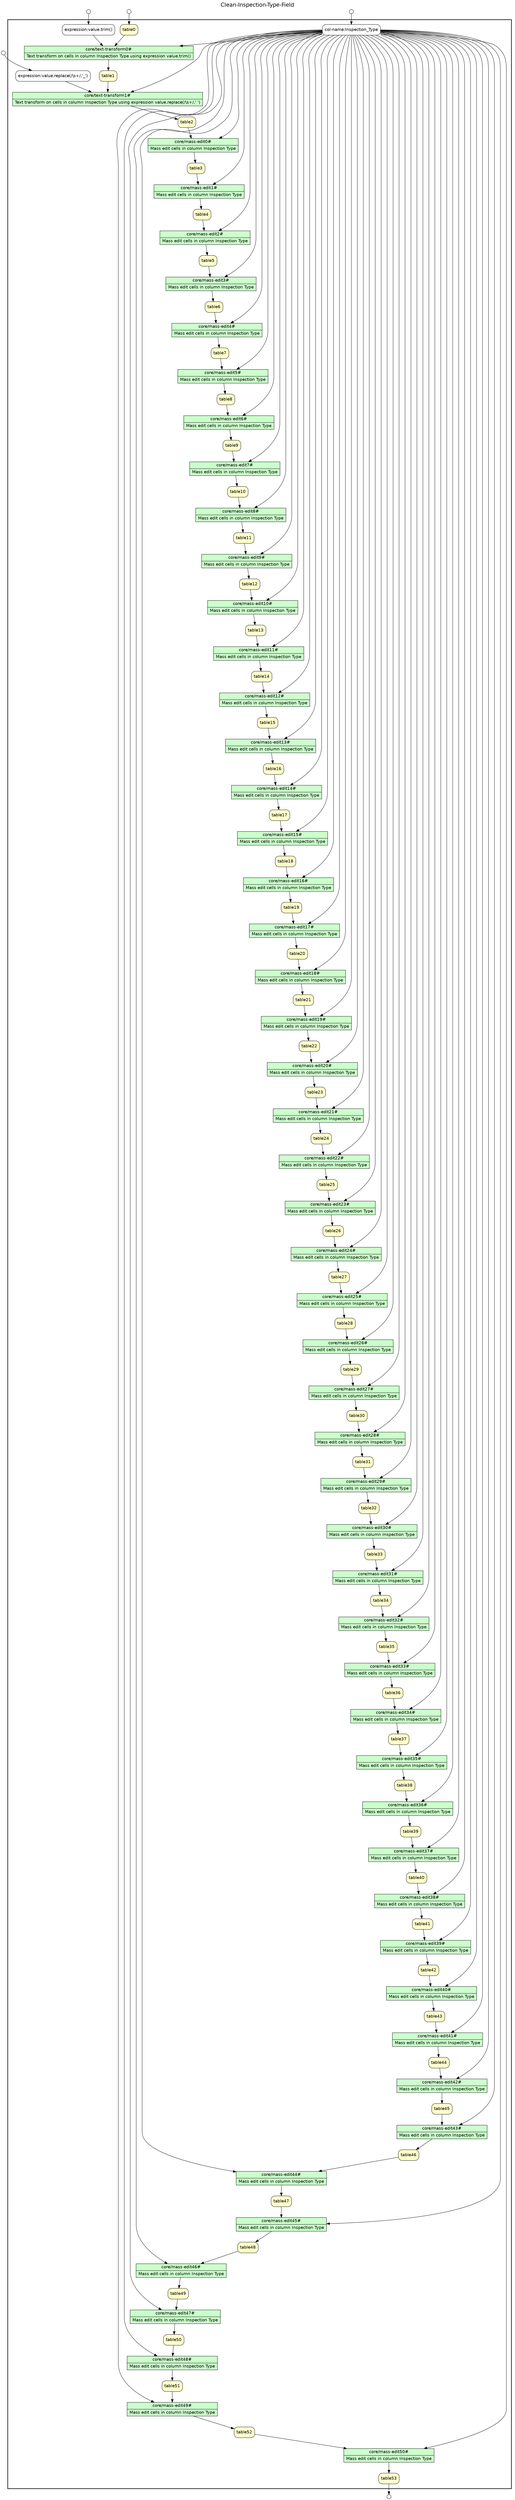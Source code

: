 /* Start of top-level graph */
digraph Workflow {
rankdir=TB

/* Title for graph */
fontname=Helvetica; fontsize=18; labelloc=t
label="Clean-Inspection-Type-Field"

/* Start of double cluster for drawing box around nodes in workflow */
subgraph cluster_workflow_box_outer { label=""; color=black; penwidth=2
subgraph cluster_workflow_box_inner { label=""; penwidth=0

/* Style for nodes representing atomic programs in workflow */
node[shape=box style=filled fillcolor="#CCFFCC" peripheries=1 fontname=Helvetica]

/* Nodes representing atomic programs in workflow */
"core/text-transform0#" [shape=record rankdir=LR label="{<f0> core/text-transform0# |<f1> Text transform on cells in column Inspection Type using expression value.trim()}"];
"core/text-transform1#" [shape=record rankdir=LR label="{<f0> core/text-transform1# |<f1> Text transform on cells in column Inspection Type using expression value.replace(/\\s+/,' ')}"];
"core/mass-edit0#" [shape=record rankdir=LR label="{<f0> core/mass-edit0# |<f1> Mass edit cells in column Inspection Type}"];
"core/mass-edit1#" [shape=record rankdir=LR label="{<f0> core/mass-edit1# |<f1> Mass edit cells in column Inspection Type}"];
"core/mass-edit2#" [shape=record rankdir=LR label="{<f0> core/mass-edit2# |<f1> Mass edit cells in column Inspection Type}"];
"core/mass-edit3#" [shape=record rankdir=LR label="{<f0> core/mass-edit3# |<f1> Mass edit cells in column Inspection Type}"];
"core/mass-edit4#" [shape=record rankdir=LR label="{<f0> core/mass-edit4# |<f1> Mass edit cells in column Inspection Type}"];
"core/mass-edit5#" [shape=record rankdir=LR label="{<f0> core/mass-edit5# |<f1> Mass edit cells in column Inspection Type}"];
"core/mass-edit6#" [shape=record rankdir=LR label="{<f0> core/mass-edit6# |<f1> Mass edit cells in column Inspection Type}"];
"core/mass-edit7#" [shape=record rankdir=LR label="{<f0> core/mass-edit7# |<f1> Mass edit cells in column Inspection Type}"];
"core/mass-edit8#" [shape=record rankdir=LR label="{<f0> core/mass-edit8# |<f1> Mass edit cells in column Inspection Type}"];
"core/mass-edit9#" [shape=record rankdir=LR label="{<f0> core/mass-edit9# |<f1> Mass edit cells in column Inspection Type}"];
"core/mass-edit10#" [shape=record rankdir=LR label="{<f0> core/mass-edit10# |<f1> Mass edit cells in column Inspection Type}"];
"core/mass-edit11#" [shape=record rankdir=LR label="{<f0> core/mass-edit11# |<f1> Mass edit cells in column Inspection Type}"];
"core/mass-edit12#" [shape=record rankdir=LR label="{<f0> core/mass-edit12# |<f1> Mass edit cells in column Inspection Type}"];
"core/mass-edit13#" [shape=record rankdir=LR label="{<f0> core/mass-edit13# |<f1> Mass edit cells in column Inspection Type}"];
"core/mass-edit14#" [shape=record rankdir=LR label="{<f0> core/mass-edit14# |<f1> Mass edit cells in column Inspection Type}"];
"core/mass-edit15#" [shape=record rankdir=LR label="{<f0> core/mass-edit15# |<f1> Mass edit cells in column Inspection Type}"];
"core/mass-edit16#" [shape=record rankdir=LR label="{<f0> core/mass-edit16# |<f1> Mass edit cells in column Inspection Type}"];
"core/mass-edit17#" [shape=record rankdir=LR label="{<f0> core/mass-edit17# |<f1> Mass edit cells in column Inspection Type}"];
"core/mass-edit18#" [shape=record rankdir=LR label="{<f0> core/mass-edit18# |<f1> Mass edit cells in column Inspection Type}"];
"core/mass-edit19#" [shape=record rankdir=LR label="{<f0> core/mass-edit19# |<f1> Mass edit cells in column Inspection Type}"];
"core/mass-edit20#" [shape=record rankdir=LR label="{<f0> core/mass-edit20# |<f1> Mass edit cells in column Inspection Type}"];
"core/mass-edit21#" [shape=record rankdir=LR label="{<f0> core/mass-edit21# |<f1> Mass edit cells in column Inspection Type}"];
"core/mass-edit22#" [shape=record rankdir=LR label="{<f0> core/mass-edit22# |<f1> Mass edit cells in column Inspection Type}"];
"core/mass-edit23#" [shape=record rankdir=LR label="{<f0> core/mass-edit23# |<f1> Mass edit cells in column Inspection Type}"];
"core/mass-edit24#" [shape=record rankdir=LR label="{<f0> core/mass-edit24# |<f1> Mass edit cells in column Inspection Type}"];
"core/mass-edit25#" [shape=record rankdir=LR label="{<f0> core/mass-edit25# |<f1> Mass edit cells in column Inspection Type}"];
"core/mass-edit26#" [shape=record rankdir=LR label="{<f0> core/mass-edit26# |<f1> Mass edit cells in column Inspection Type}"];
"core/mass-edit27#" [shape=record rankdir=LR label="{<f0> core/mass-edit27# |<f1> Mass edit cells in column Inspection Type}"];
"core/mass-edit28#" [shape=record rankdir=LR label="{<f0> core/mass-edit28# |<f1> Mass edit cells in column Inspection Type}"];
"core/mass-edit29#" [shape=record rankdir=LR label="{<f0> core/mass-edit29# |<f1> Mass edit cells in column Inspection Type}"];
"core/mass-edit30#" [shape=record rankdir=LR label="{<f0> core/mass-edit30# |<f1> Mass edit cells in column Inspection Type}"];
"core/mass-edit31#" [shape=record rankdir=LR label="{<f0> core/mass-edit31# |<f1> Mass edit cells in column Inspection Type}"];
"core/mass-edit32#" [shape=record rankdir=LR label="{<f0> core/mass-edit32# |<f1> Mass edit cells in column Inspection Type}"];
"core/mass-edit33#" [shape=record rankdir=LR label="{<f0> core/mass-edit33# |<f1> Mass edit cells in column Inspection Type}"];
"core/mass-edit34#" [shape=record rankdir=LR label="{<f0> core/mass-edit34# |<f1> Mass edit cells in column Inspection Type}"];
"core/mass-edit35#" [shape=record rankdir=LR label="{<f0> core/mass-edit35# |<f1> Mass edit cells in column Inspection Type}"];
"core/mass-edit36#" [shape=record rankdir=LR label="{<f0> core/mass-edit36# |<f1> Mass edit cells in column Inspection Type}"];
"core/mass-edit37#" [shape=record rankdir=LR label="{<f0> core/mass-edit37# |<f1> Mass edit cells in column Inspection Type}"];
"core/mass-edit38#" [shape=record rankdir=LR label="{<f0> core/mass-edit38# |<f1> Mass edit cells in column Inspection Type}"];
"core/mass-edit39#" [shape=record rankdir=LR label="{<f0> core/mass-edit39# |<f1> Mass edit cells in column Inspection Type}"];
"core/mass-edit40#" [shape=record rankdir=LR label="{<f0> core/mass-edit40# |<f1> Mass edit cells in column Inspection Type}"];
"core/mass-edit41#" [shape=record rankdir=LR label="{<f0> core/mass-edit41# |<f1> Mass edit cells in column Inspection Type}"];
"core/mass-edit42#" [shape=record rankdir=LR label="{<f0> core/mass-edit42# |<f1> Mass edit cells in column Inspection Type}"];
"core/mass-edit43#" [shape=record rankdir=LR label="{<f0> core/mass-edit43# |<f1> Mass edit cells in column Inspection Type}"];
"core/mass-edit44#" [shape=record rankdir=LR label="{<f0> core/mass-edit44# |<f1> Mass edit cells in column Inspection Type}"];
"core/mass-edit45#" [shape=record rankdir=LR label="{<f0> core/mass-edit45# |<f1> Mass edit cells in column Inspection Type}"];
"core/mass-edit46#" [shape=record rankdir=LR label="{<f0> core/mass-edit46# |<f1> Mass edit cells in column Inspection Type}"];
"core/mass-edit47#" [shape=record rankdir=LR label="{<f0> core/mass-edit47# |<f1> Mass edit cells in column Inspection Type}"];
"core/mass-edit48#" [shape=record rankdir=LR label="{<f0> core/mass-edit48# |<f1> Mass edit cells in column Inspection Type}"];
"core/mass-edit49#" [shape=record rankdir=LR label="{<f0> core/mass-edit49# |<f1> Mass edit cells in column Inspection Type}"];
"core/mass-edit50#" [shape=record rankdir=LR label="{<f0> core/mass-edit50# |<f1> Mass edit cells in column Inspection Type}"];

/* Style for nodes representing non-parameter data channels in workflow */
node[shape=box style="rounded,filled" fillcolor="#FFFFCC" peripheries=1 fontname=Helvetica]

/* Nodes for non-parameter data channels in workflow */
table53
table0
table1
table2
table3
table4
table5
table6
table7
table8
table9
table10
table11
table12
table13
table14
table15
table16
table17
table18
table19
table20
table21
table22
table23
table24
table25
table26
table27
table28
table29
table30
table31
table32
table33
table34
table35
table36
table37
table38
table39
table40
table41
table42
table43
table44
table45
table46
table47
table48
table49
table50
table51
table52

/* Style for nodes representing parameter channels in workflow */
node[shape=box style="rounded,filled" fillcolor="#FCFCFC" peripheries=1 fontname=Helvetica]

/* Nodes representing parameter channels in workflow */
"col-name:Inspection_Type"
"expression:value.trim()"
"expression:value.replace(/\\s+/,'_')"

/* Edges representing connections between programs and channels */
"core/text-transform0#" -> table1
"col-name:Inspection_Type" -> "core/text-transform0#"
"expression:value.trim()" -> "core/text-transform0#"
table0 -> "core/text-transform0#"
"core/text-transform1#" -> table2
"col-name:Inspection_Type" -> "core/text-transform1#"
"expression:value.replace(/\\s+/,'_')" -> "core/text-transform1#"
table1 -> "core/text-transform1#"
"core/mass-edit0#" -> table3
"col-name:Inspection_Type" -> "core/mass-edit0#"
table2 -> "core/mass-edit0#"
"core/mass-edit1#" -> table4
"col-name:Inspection_Type" -> "core/mass-edit1#"
table3 -> "core/mass-edit1#"
"core/mass-edit2#" -> table5
"col-name:Inspection_Type" -> "core/mass-edit2#"
table4 -> "core/mass-edit2#"
"core/mass-edit3#" -> table6
"col-name:Inspection_Type" -> "core/mass-edit3#"
table5 -> "core/mass-edit3#"
"core/mass-edit4#" -> table7
"col-name:Inspection_Type" -> "core/mass-edit4#"
table6 -> "core/mass-edit4#"
"core/mass-edit5#" -> table8
"col-name:Inspection_Type" -> "core/mass-edit5#"
table7 -> "core/mass-edit5#"
"core/mass-edit6#" -> table9
"col-name:Inspection_Type" -> "core/mass-edit6#"
table8 -> "core/mass-edit6#"
"core/mass-edit7#" -> table10
"col-name:Inspection_Type" -> "core/mass-edit7#"
table9 -> "core/mass-edit7#"
"core/mass-edit8#" -> table11
"col-name:Inspection_Type" -> "core/mass-edit8#"
table10 -> "core/mass-edit8#"
"core/mass-edit9#" -> table12
"col-name:Inspection_Type" -> "core/mass-edit9#"
table11 -> "core/mass-edit9#"
"core/mass-edit10#" -> table13
"col-name:Inspection_Type" -> "core/mass-edit10#"
table12 -> "core/mass-edit10#"
"core/mass-edit11#" -> table14
"col-name:Inspection_Type" -> "core/mass-edit11#"
table13 -> "core/mass-edit11#"
"core/mass-edit12#" -> table15
"col-name:Inspection_Type" -> "core/mass-edit12#"
table14 -> "core/mass-edit12#"
"core/mass-edit13#" -> table16
"col-name:Inspection_Type" -> "core/mass-edit13#"
table15 -> "core/mass-edit13#"
"core/mass-edit14#" -> table17
"col-name:Inspection_Type" -> "core/mass-edit14#"
table16 -> "core/mass-edit14#"
"core/mass-edit15#" -> table18
"col-name:Inspection_Type" -> "core/mass-edit15#"
table17 -> "core/mass-edit15#"
"core/mass-edit16#" -> table19
"col-name:Inspection_Type" -> "core/mass-edit16#"
table18 -> "core/mass-edit16#"
"core/mass-edit17#" -> table20
"col-name:Inspection_Type" -> "core/mass-edit17#"
table19 -> "core/mass-edit17#"
"core/mass-edit18#" -> table21
"col-name:Inspection_Type" -> "core/mass-edit18#"
table20 -> "core/mass-edit18#"
"core/mass-edit19#" -> table22
"col-name:Inspection_Type" -> "core/mass-edit19#"
table21 -> "core/mass-edit19#"
"core/mass-edit20#" -> table23
"col-name:Inspection_Type" -> "core/mass-edit20#"
table22 -> "core/mass-edit20#"
"core/mass-edit21#" -> table24
"col-name:Inspection_Type" -> "core/mass-edit21#"
table23 -> "core/mass-edit21#"
"core/mass-edit22#" -> table25
"col-name:Inspection_Type" -> "core/mass-edit22#"
table24 -> "core/mass-edit22#"
"core/mass-edit23#" -> table26
"col-name:Inspection_Type" -> "core/mass-edit23#"
table25 -> "core/mass-edit23#"
"core/mass-edit24#" -> table27
"col-name:Inspection_Type" -> "core/mass-edit24#"
table26 -> "core/mass-edit24#"
"core/mass-edit25#" -> table28
"col-name:Inspection_Type" -> "core/mass-edit25#"
table27 -> "core/mass-edit25#"
"core/mass-edit26#" -> table29
"col-name:Inspection_Type" -> "core/mass-edit26#"
table28 -> "core/mass-edit26#"
"core/mass-edit27#" -> table30
"col-name:Inspection_Type" -> "core/mass-edit27#"
table29 -> "core/mass-edit27#"
"core/mass-edit28#" -> table31
"col-name:Inspection_Type" -> "core/mass-edit28#"
table30 -> "core/mass-edit28#"
"core/mass-edit29#" -> table32
"col-name:Inspection_Type" -> "core/mass-edit29#"
table31 -> "core/mass-edit29#"
"core/mass-edit30#" -> table33
"col-name:Inspection_Type" -> "core/mass-edit30#"
table32 -> "core/mass-edit30#"
"core/mass-edit31#" -> table34
"col-name:Inspection_Type" -> "core/mass-edit31#"
table33 -> "core/mass-edit31#"
"core/mass-edit32#" -> table35
"col-name:Inspection_Type" -> "core/mass-edit32#"
table34 -> "core/mass-edit32#"
"core/mass-edit33#" -> table36
"col-name:Inspection_Type" -> "core/mass-edit33#"
table35 -> "core/mass-edit33#"
"core/mass-edit34#" -> table37
"col-name:Inspection_Type" -> "core/mass-edit34#"
table36 -> "core/mass-edit34#"
"core/mass-edit35#" -> table38
"col-name:Inspection_Type" -> "core/mass-edit35#"
table37 -> "core/mass-edit35#"
"core/mass-edit36#" -> table39
"col-name:Inspection_Type" -> "core/mass-edit36#"
table38 -> "core/mass-edit36#"
"core/mass-edit37#" -> table40
"col-name:Inspection_Type" -> "core/mass-edit37#"
table39 -> "core/mass-edit37#"
"core/mass-edit38#" -> table41
"col-name:Inspection_Type" -> "core/mass-edit38#"
table40 -> "core/mass-edit38#"
"core/mass-edit39#" -> table42
"col-name:Inspection_Type" -> "core/mass-edit39#"
table41 -> "core/mass-edit39#"
"core/mass-edit40#" -> table43
"col-name:Inspection_Type" -> "core/mass-edit40#"
table42 -> "core/mass-edit40#"
"core/mass-edit41#" -> table44
"col-name:Inspection_Type" -> "core/mass-edit41#"
table43 -> "core/mass-edit41#"
"core/mass-edit42#" -> table45
"col-name:Inspection_Type" -> "core/mass-edit42#"
table44 -> "core/mass-edit42#"
"core/mass-edit43#" -> table46
"col-name:Inspection_Type" -> "core/mass-edit43#"
table45 -> "core/mass-edit43#"
"core/mass-edit44#" -> table47
"col-name:Inspection_Type" -> "core/mass-edit44#"
table46 -> "core/mass-edit44#"
"core/mass-edit45#" -> table48
"col-name:Inspection_Type" -> "core/mass-edit45#"
table47 -> "core/mass-edit45#"
"core/mass-edit46#" -> table49
"col-name:Inspection_Type" -> "core/mass-edit46#"
table48 -> "core/mass-edit46#"
"core/mass-edit47#" -> table50
"col-name:Inspection_Type" -> "core/mass-edit47#"
table49 -> "core/mass-edit47#"
"core/mass-edit48#" -> table51
"col-name:Inspection_Type" -> "core/mass-edit48#"
table50 -> "core/mass-edit48#"
"core/mass-edit49#" -> table52
"col-name:Inspection_Type" -> "core/mass-edit49#"
table51 -> "core/mass-edit49#"
"core/mass-edit50#" -> table53
"col-name:Inspection_Type" -> "core/mass-edit50#"
table52 -> "core/mass-edit50#"

/* End of double cluster for drawing box around nodes in workflow */
}}

/* Style for nodes representing workflow input ports */
node[shape=circle style="rounded,filled" fillcolor="#FFFFFF" peripheries=1 fontname=Helvetica width=0.2]

/* Nodes representing workflow input ports */
"col-name:Inspection_Type_input_port" [label=""]
"expression:value.replace(/\\s+/,'_')_input_port" [label=""]
"expression:value.trim()_input_port" [label=""]
table0_input_port [label=""]

/* Style for nodes representing workflow output ports */
node[shape=circle style="rounded,filled" fillcolor="#FFFFFF" peripheries=1 fontname=Helvetica width=0.2]

/* Nodes representing workflow output ports */
table53_output_port [label=""]

/* Edges from input ports to channels */
"col-name:Inspection_Type_input_port" -> "col-name:Inspection_Type"
"expression:value.replace(/\\s+/,'_')_input_port" -> "expression:value.replace(/\\s+/,'_')"
"expression:value.trim()_input_port" -> "expression:value.trim()"
table0_input_port -> table0

/* Edges from channels to output ports */
table53 -> table53_output_port

/* End of top-level graph */
}